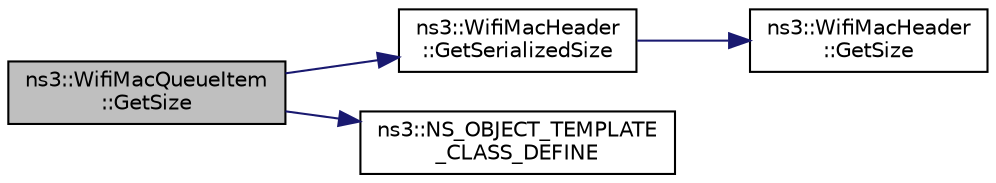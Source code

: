 digraph "ns3::WifiMacQueueItem::GetSize"
{
  edge [fontname="Helvetica",fontsize="10",labelfontname="Helvetica",labelfontsize="10"];
  node [fontname="Helvetica",fontsize="10",shape=record];
  rankdir="LR";
  Node1 [label="ns3::WifiMacQueueItem\l::GetSize",height=0.2,width=0.4,color="black", fillcolor="grey75", style="filled", fontcolor="black"];
  Node1 -> Node2 [color="midnightblue",fontsize="10",style="solid"];
  Node2 [label="ns3::WifiMacHeader\l::GetSerializedSize",height=0.2,width=0.4,color="black", fillcolor="white", style="filled",URL="$d2/d9b/classns3_1_1WifiMacHeader.html#a8da20d75301616ff677063a791a6c76a"];
  Node2 -> Node3 [color="midnightblue",fontsize="10",style="solid"];
  Node3 [label="ns3::WifiMacHeader\l::GetSize",height=0.2,width=0.4,color="black", fillcolor="white", style="filled",URL="$d2/d9b/classns3_1_1WifiMacHeader.html#ac9bc562c4b257b464c96cfdf7d7becdf"];
  Node1 -> Node4 [color="midnightblue",fontsize="10",style="solid"];
  Node4 [label="ns3::NS_OBJECT_TEMPLATE\l_CLASS_DEFINE",height=0.2,width=0.4,color="black", fillcolor="white", style="filled",URL="$d7/d2e/namespacens3.html#a92627d548a63214bd56dfd984f72ccd3"];
}
